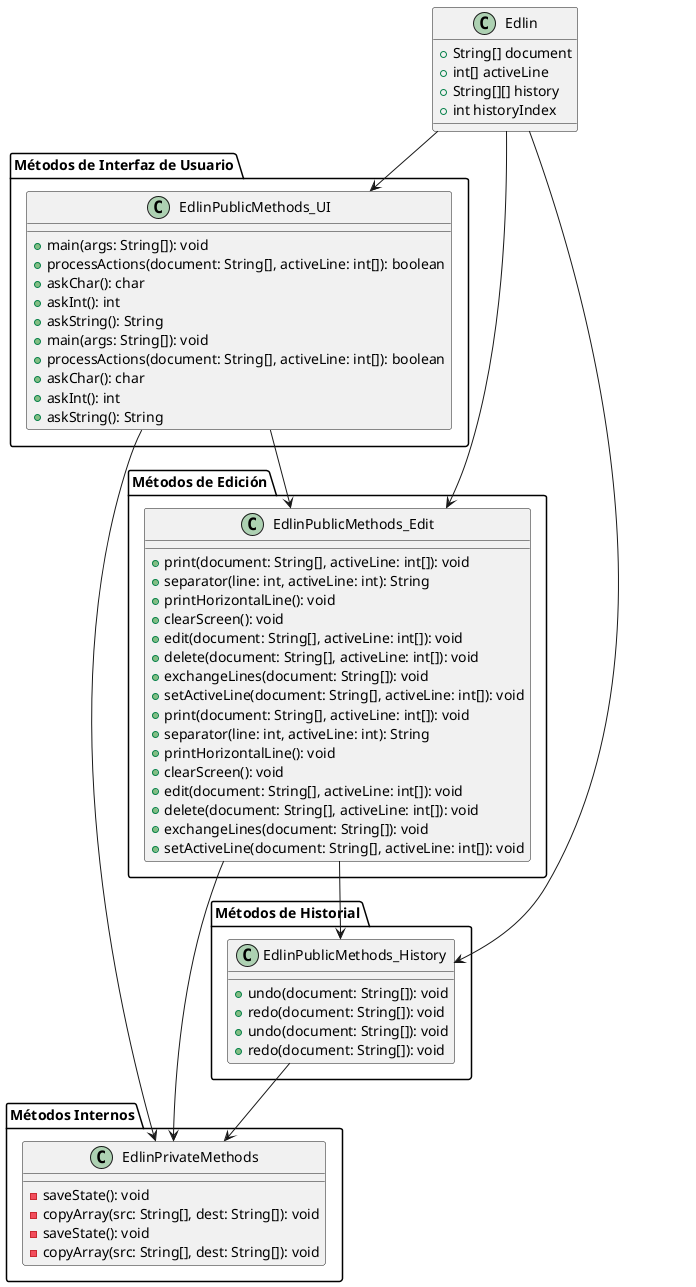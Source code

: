 @startuml
' Definición de la clase Edlin
class Edlin {
    + String[] document
    + int[] activeLine
    + String[][] history
    + int historyIndex
}

' Métodos públicos de Edlin
package "Métodos de Interfaz de Usuario" {
    class EdlinPublicMethods_UI {
        + main(args: String[]): void
        + processActions(document: String[], activeLine: int[]): boolean
        + askChar(): char
        + askInt(): int
        + askString(): String
    }
}

package "Métodos de Edición" {
    class EdlinPublicMethods_Edit {
        + print(document: String[], activeLine: int[]): void
        + separator(line: int, activeLine: int): String
        + printHorizontalLine(): void
        + clearScreen(): void
        + edit(document: String[], activeLine: int[]): void
        + delete(document: String[], activeLine: int[]): void
        + exchangeLines(document: String[]): void
        + setActiveLine(document: String[], activeLine: int[]): void
    }
}

package "Métodos de Historial" {
    class EdlinPublicMethods_History {
        + undo(document: String[]): void
        + redo(document: String[]): void
    }
}

' Métodos privados de Edlin
package "Métodos Internos" {
    class EdlinPrivateMethods {
        - saveState(): void
        - copyArray(src: String[], dest: String[]): void
    }
}

' Relaciones entre clases
Edlin -down-> EdlinPublicMethods_UI
Edlin -down-> EdlinPublicMethods_Edit
Edlin -down-> EdlinPublicMethods_History
EdlinPublicMethods_UI -down-> EdlinPublicMethods_Edit
EdlinPublicMethods_Edit -down-> EdlinPublicMethods_History
EdlinPublicMethods_UI -down-> EdlinPrivateMethods
EdlinPublicMethods_Edit -down-> EdlinPrivateMethods
EdlinPublicMethods_History -down-> EdlinPrivateMethods

' Métodos públicos de Edlin - Interfaz de Usuario
EdlinPublicMethods_UI : + main(args: String[]): void
EdlinPublicMethods_UI : + processActions(document: String[], activeLine: int[]): boolean
EdlinPublicMethods_UI : + askChar(): char
EdlinPublicMethods_UI : + askInt(): int
EdlinPublicMethods_UI : + askString(): String

' Métodos públicos de Edlin - Edición
EdlinPublicMethods_Edit : + print(document: String[], activeLine: int[]): void
EdlinPublicMethods_Edit : + separator(line: int, activeLine: int): String
EdlinPublicMethods_Edit : + printHorizontalLine(): void
EdlinPublicMethods_Edit : + clearScreen(): void
EdlinPublicMethods_Edit : + edit(document: String[], activeLine: int[]): void
EdlinPublicMethods_Edit : + delete(document: String[], activeLine: int[]): void
EdlinPublicMethods_Edit : + exchangeLines(document: String[]): void
EdlinPublicMethods_Edit : + setActiveLine(document: String[], activeLine: int[]): void

' Métodos públicos de Edlin - Historial
EdlinPublicMethods_History : + undo(document: String[]): void
EdlinPublicMethods_History : + redo(document: String[]): void

' Métodos privados de Edlin
EdlinPrivateMethods : - saveState(): void
EdlinPrivateMethods : - copyArray(src: String[], dest: String[]): void

@enduml
